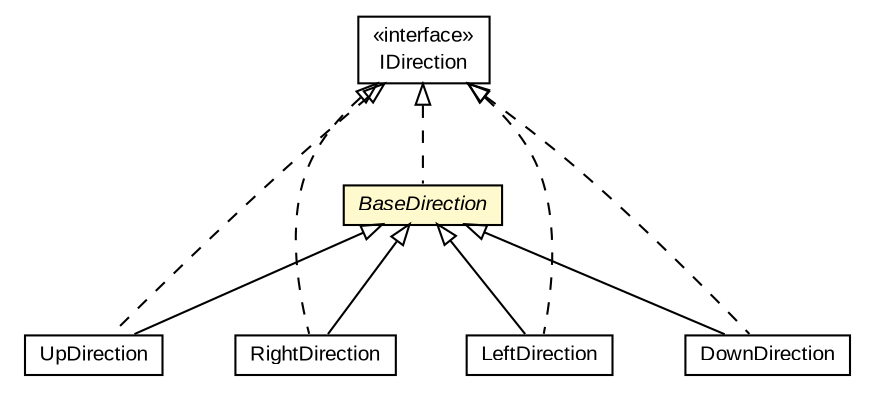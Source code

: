 #!/usr/local/bin/dot
#
# Class diagram 
# Generated by UMLGraph version R5_6-24-gf6e263 (http://www.umlgraph.org/)
#

digraph G {
	edge [fontname="arial",fontsize=10,labelfontname="arial",labelfontsize=10];
	node [fontname="arial",fontsize=10,shape=plaintext];
	nodesep=0.25;
	ranksep=0.5;
	// com.id.droneapi.mock.direction.UpDirection
	c835 [label=<<table title="com.id.droneapi.mock.direction.UpDirection" border="0" cellborder="1" cellspacing="0" cellpadding="2" port="p" href="./UpDirection.html">
		<tr><td><table border="0" cellspacing="0" cellpadding="1">
<tr><td align="center" balign="center"> UpDirection </td></tr>
		</table></td></tr>
		</table>>, URL="./UpDirection.html", fontname="arial", fontcolor="black", fontsize=10.0];
	// com.id.droneapi.mock.direction.RightDirection
	c836 [label=<<table title="com.id.droneapi.mock.direction.RightDirection" border="0" cellborder="1" cellspacing="0" cellpadding="2" port="p" href="./RightDirection.html">
		<tr><td><table border="0" cellspacing="0" cellpadding="1">
<tr><td align="center" balign="center"> RightDirection </td></tr>
		</table></td></tr>
		</table>>, URL="./RightDirection.html", fontname="arial", fontcolor="black", fontsize=10.0];
	// com.id.droneapi.mock.direction.LeftDirection
	c837 [label=<<table title="com.id.droneapi.mock.direction.LeftDirection" border="0" cellborder="1" cellspacing="0" cellpadding="2" port="p" href="./LeftDirection.html">
		<tr><td><table border="0" cellspacing="0" cellpadding="1">
<tr><td align="center" balign="center"> LeftDirection </td></tr>
		</table></td></tr>
		</table>>, URL="./LeftDirection.html", fontname="arial", fontcolor="black", fontsize=10.0];
	// com.id.droneapi.mock.direction.IDirection
	c838 [label=<<table title="com.id.droneapi.mock.direction.IDirection" border="0" cellborder="1" cellspacing="0" cellpadding="2" port="p" href="./IDirection.html">
		<tr><td><table border="0" cellspacing="0" cellpadding="1">
<tr><td align="center" balign="center"> &#171;interface&#187; </td></tr>
<tr><td align="center" balign="center"> IDirection </td></tr>
		</table></td></tr>
		</table>>, URL="./IDirection.html", fontname="arial", fontcolor="black", fontsize=10.0];
	// com.id.droneapi.mock.direction.DownDirection
	c839 [label=<<table title="com.id.droneapi.mock.direction.DownDirection" border="0" cellborder="1" cellspacing="0" cellpadding="2" port="p" href="./DownDirection.html">
		<tr><td><table border="0" cellspacing="0" cellpadding="1">
<tr><td align="center" balign="center"> DownDirection </td></tr>
		</table></td></tr>
		</table>>, URL="./DownDirection.html", fontname="arial", fontcolor="black", fontsize=10.0];
	// com.id.droneapi.mock.direction.BaseDirection
	c841 [label=<<table title="com.id.droneapi.mock.direction.BaseDirection" border="0" cellborder="1" cellspacing="0" cellpadding="2" port="p" bgcolor="lemonChiffon" href="./BaseDirection.html">
		<tr><td><table border="0" cellspacing="0" cellpadding="1">
<tr><td align="center" balign="center"><font face="arial italic"> BaseDirection </font></td></tr>
		</table></td></tr>
		</table>>, URL="./BaseDirection.html", fontname="arial", fontcolor="black", fontsize=10.0];
	//com.id.droneapi.mock.direction.UpDirection extends com.id.droneapi.mock.direction.BaseDirection
	c841:p -> c835:p [dir=back,arrowtail=empty];
	//com.id.droneapi.mock.direction.UpDirection implements com.id.droneapi.mock.direction.IDirection
	c838:p -> c835:p [dir=back,arrowtail=empty,style=dashed];
	//com.id.droneapi.mock.direction.RightDirection extends com.id.droneapi.mock.direction.BaseDirection
	c841:p -> c836:p [dir=back,arrowtail=empty];
	//com.id.droneapi.mock.direction.RightDirection implements com.id.droneapi.mock.direction.IDirection
	c838:p -> c836:p [dir=back,arrowtail=empty,style=dashed];
	//com.id.droneapi.mock.direction.LeftDirection extends com.id.droneapi.mock.direction.BaseDirection
	c841:p -> c837:p [dir=back,arrowtail=empty];
	//com.id.droneapi.mock.direction.LeftDirection implements com.id.droneapi.mock.direction.IDirection
	c838:p -> c837:p [dir=back,arrowtail=empty,style=dashed];
	//com.id.droneapi.mock.direction.DownDirection extends com.id.droneapi.mock.direction.BaseDirection
	c841:p -> c839:p [dir=back,arrowtail=empty];
	//com.id.droneapi.mock.direction.DownDirection implements com.id.droneapi.mock.direction.IDirection
	c838:p -> c839:p [dir=back,arrowtail=empty,style=dashed];
	//com.id.droneapi.mock.direction.BaseDirection implements com.id.droneapi.mock.direction.IDirection
	c838:p -> c841:p [dir=back,arrowtail=empty,style=dashed];
}

